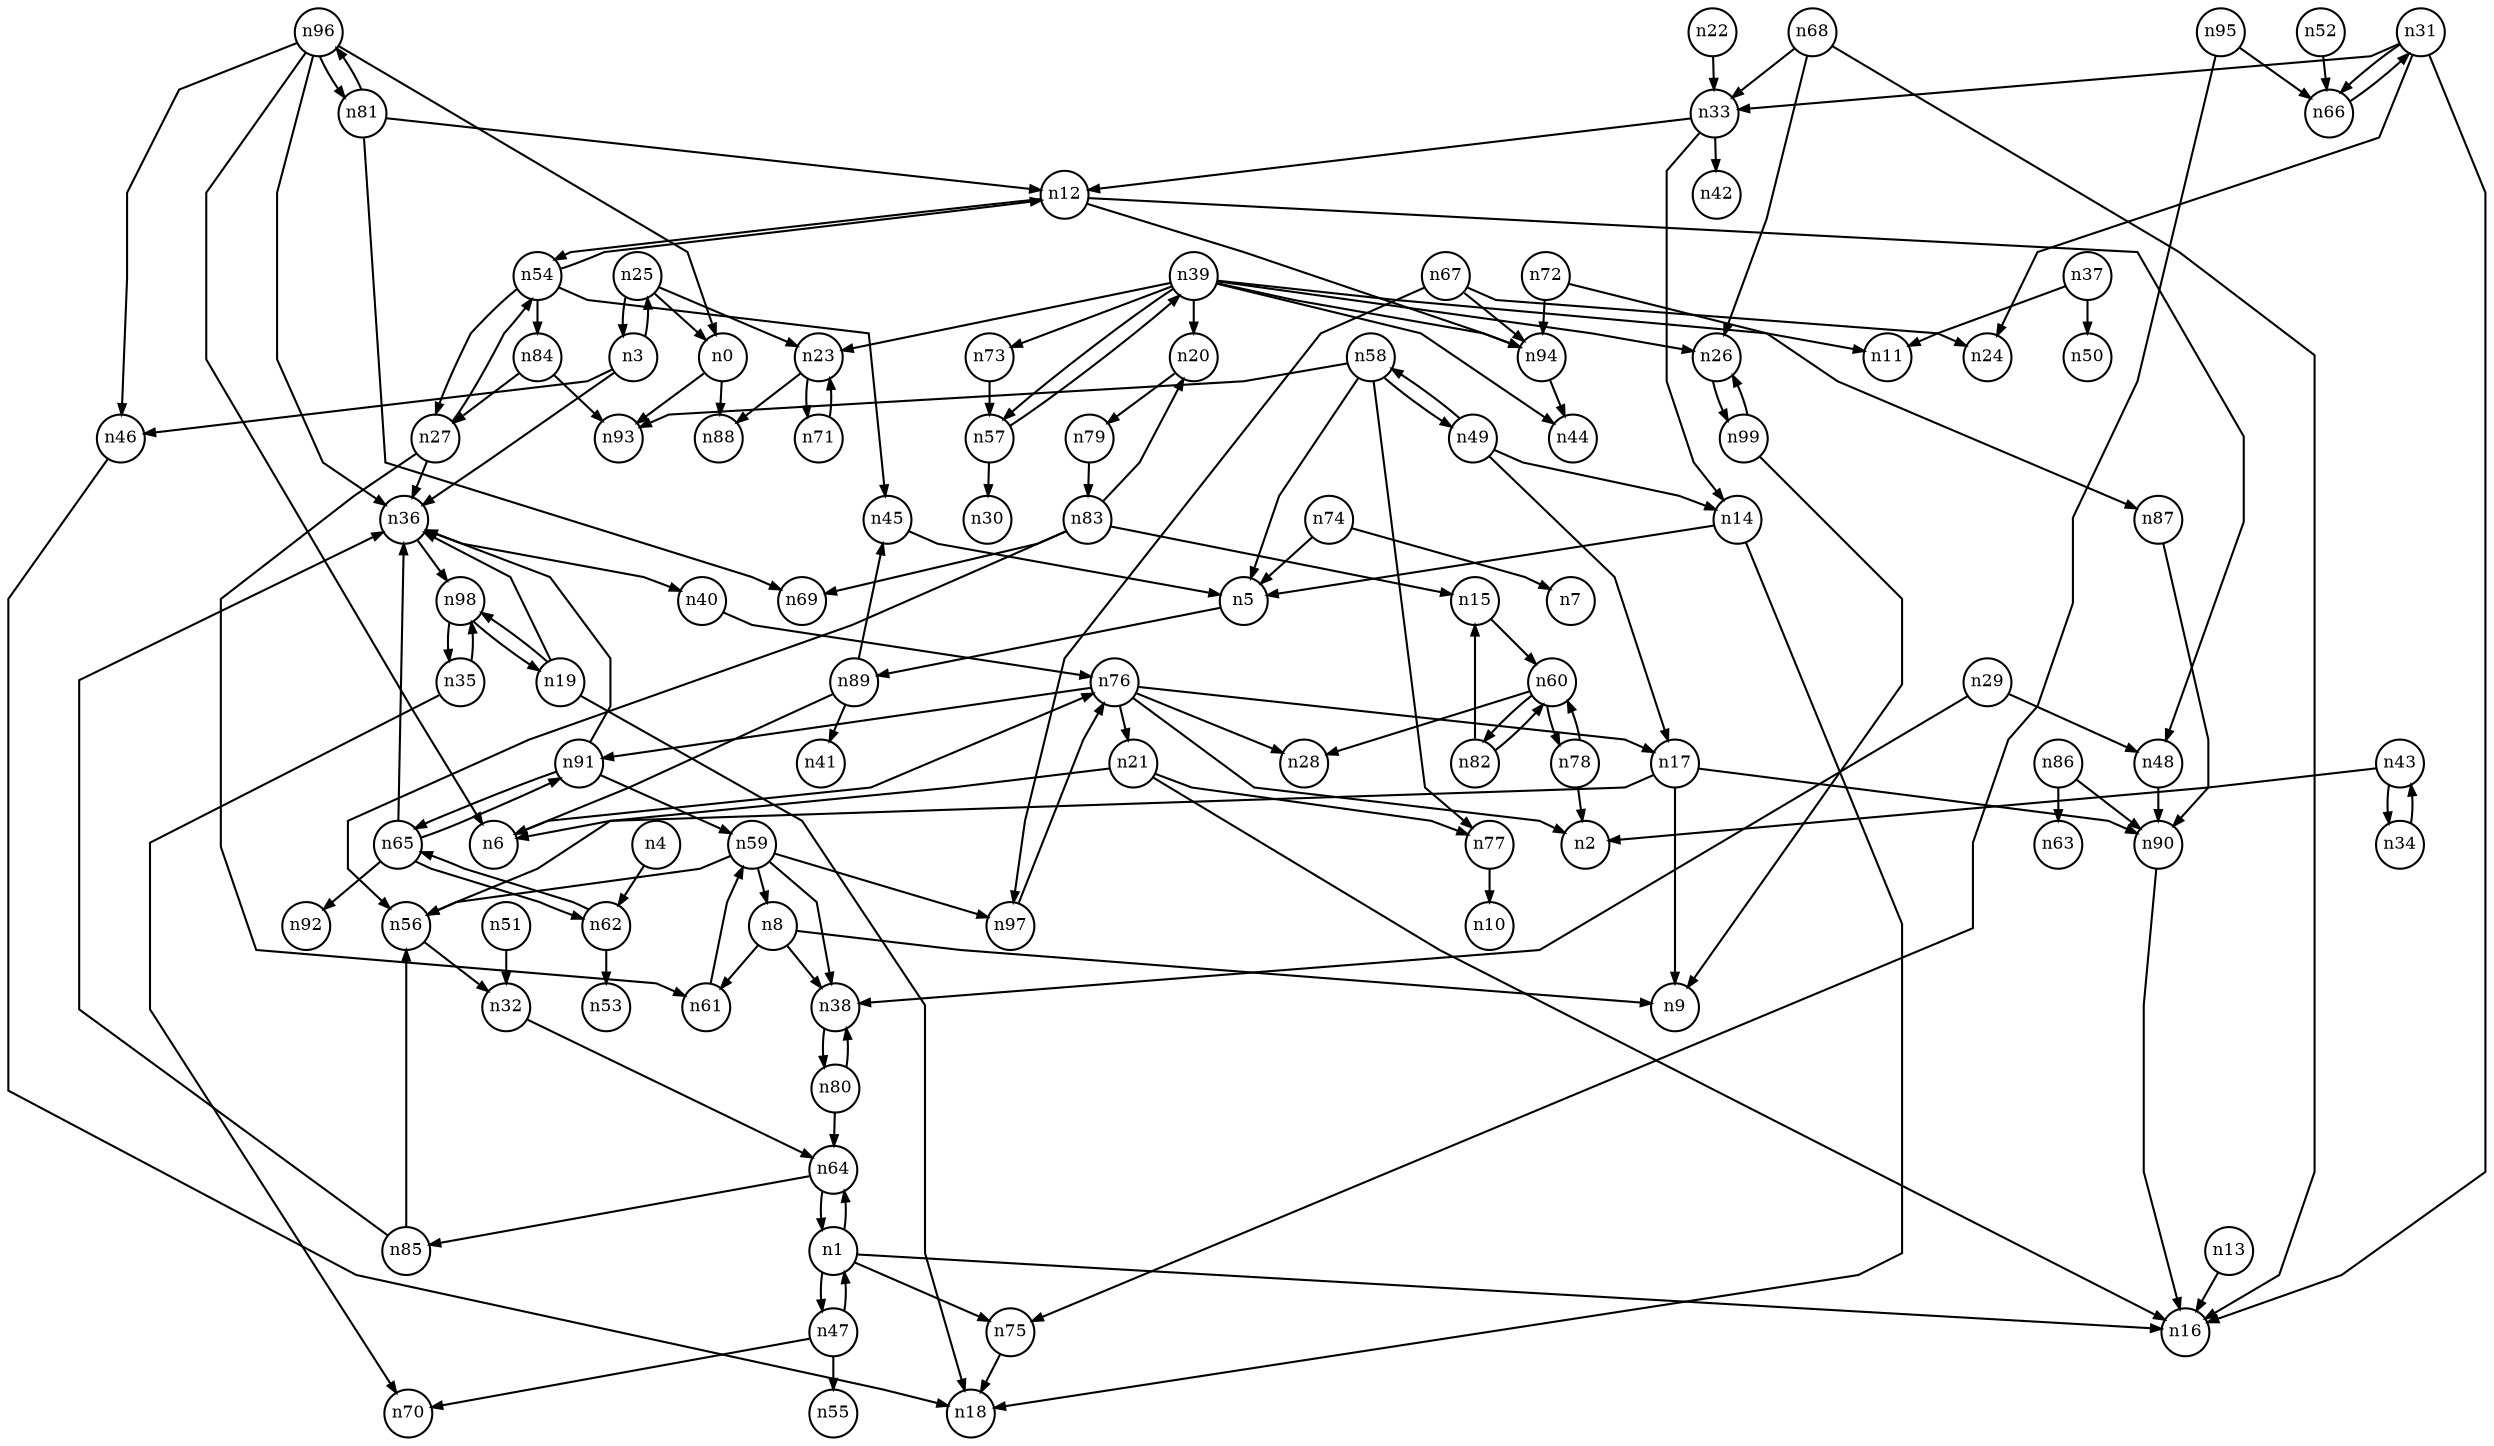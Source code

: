 digraph G{
splines=polyline;
ranksep=0.22;
nodesep=0.22;
nodesize=0.32;
fontsize=8
edge [arrowsize=0.5]
node [fontsize=8 shape=circle width=0.32 fixedsize=shape];

n0 -> n88
n0 -> n93
n1 -> n16
n1 -> n64
n1 -> n75
n1 -> n47
n64 -> n85
n64 -> n1
n75 -> n18
n25 -> n0
n25 -> n23
n25 -> n3
n3 -> n25
n3 -> n36
n3 -> n46
n36 -> n40
n36 -> n98
n46 -> n18
n62 -> n53
n62 -> n65
n4 -> n62
n8 -> n9
n8 -> n38
n8 -> n61
n38 -> n80
n61 -> n59
n48 -> n90
n12 -> n48
n12 -> n94
n12 -> n54
n94 -> n44
n13 -> n16
n5 -> n89
n14 -> n5
n14 -> n18
n6 -> n76
n17 -> n6
n17 -> n9
n17 -> n90
n90 -> n16
n19 -> n18
n19 -> n36
n19 -> n98
n79 -> n83
n20 -> n79
n21 -> n16
n21 -> n56
n21 -> n77
n56 -> n32
n77 -> n10
n33 -> n12
n33 -> n14
n33 -> n42
n22 -> n33
n23 -> n88
n23 -> n71
n27 -> n36
n27 -> n54
n27 -> n61
n54 -> n12
n54 -> n45
n54 -> n84
n54 -> n27
n29 -> n38
n29 -> n48
n31 -> n16
n31 -> n24
n31 -> n33
n31 -> n66
n66 -> n31
n32 -> n64
n35 -> n70
n35 -> n98
n40 -> n76
n37 -> n11
n37 -> n50
n39 -> n11
n39 -> n20
n39 -> n23
n39 -> n26
n39 -> n44
n39 -> n73
n39 -> n94
n39 -> n57
n26 -> n99
n73 -> n57
n43 -> n2
n43 -> n34
n34 -> n43
n45 -> n5
n47 -> n1
n47 -> n55
n47 -> n70
n49 -> n14
n49 -> n17
n49 -> n58
n58 -> n5
n58 -> n77
n58 -> n93
n58 -> n49
n51 -> n32
n52 -> n66
n84 -> n93
n84 -> n27
n57 -> n30
n57 -> n39
n59 -> n38
n59 -> n56
n59 -> n97
n59 -> n8
n97 -> n76
n60 -> n28
n60 -> n78
n60 -> n82
n78 -> n2
n78 -> n60
n82 -> n15
n82 -> n60
n85 -> n36
n85 -> n56
n65 -> n36
n65 -> n62
n65 -> n91
n65 -> n92
n91 -> n36
n91 -> n59
n91 -> n65
n67 -> n24
n67 -> n94
n67 -> n97
n68 -> n16
n68 -> n26
n68 -> n33
n71 -> n23
n87 -> n90
n72 -> n87
n72 -> n94
n74 -> n5
n74 -> n7
n76 -> n2
n76 -> n17
n76 -> n21
n76 -> n28
n76 -> n91
n80 -> n38
n80 -> n64
n81 -> n12
n81 -> n69
n81 -> n96
n15 -> n60
n83 -> n15
n83 -> n20
n83 -> n56
n83 -> n69
n86 -> n63
n86 -> n90
n89 -> n6
n89 -> n41
n89 -> n45
n95 -> n66
n95 -> n75
n96 -> n0
n96 -> n6
n96 -> n36
n96 -> n46
n96 -> n81
n98 -> n19
n98 -> n35
n99 -> n9
n99 -> n26
}
